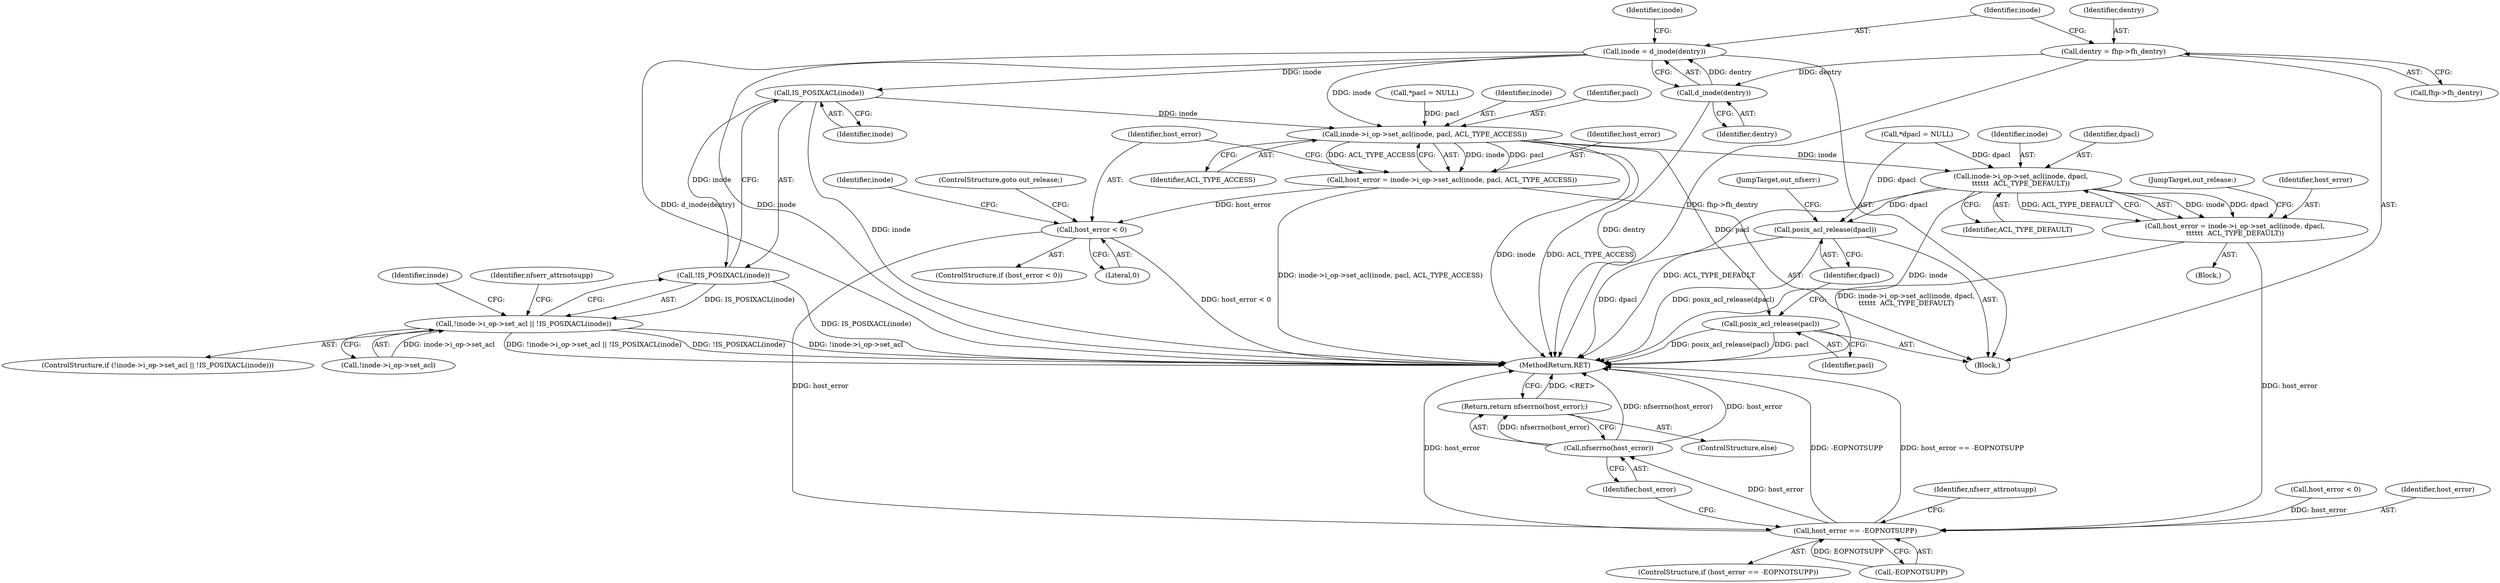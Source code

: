 digraph "1_linux_999653786df6954a31044528ac3f7a5dadca08f4_1@pointer" {
"1000138" [label="(Call,inode = d_inode(dentry))"];
"1000140" [label="(Call,d_inode(dentry))"];
"1000133" [label="(Call,dentry = fhp->fh_dentry)"];
"1000151" [label="(Call,IS_POSIXACL(inode))"];
"1000150" [label="(Call,!IS_POSIXACL(inode))"];
"1000143" [label="(Call,!inode->i_op->set_acl || !IS_POSIXACL(inode))"];
"1000186" [label="(Call,inode->i_op->set_acl(inode, pacl, ACL_TYPE_ACCESS))"];
"1000184" [label="(Call,host_error = inode->i_op->set_acl(inode, pacl, ACL_TYPE_ACCESS))"];
"1000191" [label="(Call,host_error < 0)"];
"1000214" [label="(Call,host_error == -EOPNOTSUPP)"];
"1000222" [label="(Call,nfserrno(host_error))"];
"1000221" [label="(Return,return nfserrno(host_error);)"];
"1000203" [label="(Call,inode->i_op->set_acl(inode, dpacl,\n\t\t\t\t\t\t  ACL_TYPE_DEFAULT))"];
"1000201" [label="(Call,host_error = inode->i_op->set_acl(inode, dpacl,\n\t\t\t\t\t\t  ACL_TYPE_DEFAULT))"];
"1000210" [label="(Call,posix_acl_release(dpacl))"];
"1000208" [label="(Call,posix_acl_release(pacl))"];
"1000189" [label="(Identifier,ACL_TYPE_ACCESS)"];
"1000206" [label="(Identifier,ACL_TYPE_DEFAULT)"];
"1000184" [label="(Call,host_error = inode->i_op->set_acl(inode, pacl, ACL_TYPE_ACCESS))"];
"1000142" [label="(ControlStructure,if (!inode->i_op->set_acl || !IS_POSIXACL(inode)))"];
"1000111" [label="(Call,*pacl = NULL)"];
"1000138" [label="(Call,inode = d_inode(dentry))"];
"1000220" [label="(ControlStructure,else)"];
"1000219" [label="(Identifier,nfserr_attrnotsupp)"];
"1000204" [label="(Identifier,inode)"];
"1000151" [label="(Call,IS_POSIXACL(inode))"];
"1000223" [label="(Identifier,host_error)"];
"1000221" [label="(Return,return nfserrno(host_error);)"];
"1000115" [label="(Call,*dpacl = NULL)"];
"1000144" [label="(Call,!inode->i_op->set_acl)"];
"1000194" [label="(ControlStructure,goto out_release;)"];
"1000180" [label="(Call,host_error < 0)"];
"1000212" [label="(JumpTarget,out_nfserr:)"];
"1000205" [label="(Identifier,dpacl)"];
"1000133" [label="(Call,dentry = fhp->fh_dentry)"];
"1000213" [label="(ControlStructure,if (host_error == -EOPNOTSUPP))"];
"1000141" [label="(Identifier,dentry)"];
"1000207" [label="(JumpTarget,out_release:)"];
"1000193" [label="(Literal,0)"];
"1000135" [label="(Call,fhp->fh_dentry)"];
"1000191" [label="(Call,host_error < 0)"];
"1000190" [label="(ControlStructure,if (host_error < 0))"];
"1000186" [label="(Call,inode->i_op->set_acl(inode, pacl, ACL_TYPE_ACCESS))"];
"1000147" [label="(Identifier,inode)"];
"1000208" [label="(Call,posix_acl_release(pacl))"];
"1000187" [label="(Identifier,inode)"];
"1000150" [label="(Call,!IS_POSIXACL(inode))"];
"1000152" [label="(Identifier,inode)"];
"1000211" [label="(Identifier,dpacl)"];
"1000216" [label="(Call,-EOPNOTSUPP)"];
"1000200" [label="(Block,)"];
"1000224" [label="(MethodReturn,RET)"];
"1000198" [label="(Identifier,inode)"];
"1000222" [label="(Call,nfserrno(host_error))"];
"1000192" [label="(Identifier,host_error)"];
"1000158" [label="(Identifier,inode)"];
"1000210" [label="(Call,posix_acl_release(dpacl))"];
"1000185" [label="(Identifier,host_error)"];
"1000214" [label="(Call,host_error == -EOPNOTSUPP)"];
"1000201" [label="(Call,host_error = inode->i_op->set_acl(inode, dpacl,\n\t\t\t\t\t\t  ACL_TYPE_DEFAULT))"];
"1000134" [label="(Identifier,dentry)"];
"1000203" [label="(Call,inode->i_op->set_acl(inode, dpacl,\n\t\t\t\t\t\t  ACL_TYPE_DEFAULT))"];
"1000209" [label="(Identifier,pacl)"];
"1000139" [label="(Identifier,inode)"];
"1000202" [label="(Identifier,host_error)"];
"1000154" [label="(Identifier,nfserr_attrnotsupp)"];
"1000143" [label="(Call,!inode->i_op->set_acl || !IS_POSIXACL(inode))"];
"1000215" [label="(Identifier,host_error)"];
"1000105" [label="(Block,)"];
"1000140" [label="(Call,d_inode(dentry))"];
"1000188" [label="(Identifier,pacl)"];
"1000138" -> "1000105"  [label="AST: "];
"1000138" -> "1000140"  [label="CFG: "];
"1000139" -> "1000138"  [label="AST: "];
"1000140" -> "1000138"  [label="AST: "];
"1000147" -> "1000138"  [label="CFG: "];
"1000138" -> "1000224"  [label="DDG: inode"];
"1000138" -> "1000224"  [label="DDG: d_inode(dentry)"];
"1000140" -> "1000138"  [label="DDG: dentry"];
"1000138" -> "1000151"  [label="DDG: inode"];
"1000138" -> "1000186"  [label="DDG: inode"];
"1000140" -> "1000141"  [label="CFG: "];
"1000141" -> "1000140"  [label="AST: "];
"1000140" -> "1000224"  [label="DDG: dentry"];
"1000133" -> "1000140"  [label="DDG: dentry"];
"1000133" -> "1000105"  [label="AST: "];
"1000133" -> "1000135"  [label="CFG: "];
"1000134" -> "1000133"  [label="AST: "];
"1000135" -> "1000133"  [label="AST: "];
"1000139" -> "1000133"  [label="CFG: "];
"1000133" -> "1000224"  [label="DDG: fhp->fh_dentry"];
"1000151" -> "1000150"  [label="AST: "];
"1000151" -> "1000152"  [label="CFG: "];
"1000152" -> "1000151"  [label="AST: "];
"1000150" -> "1000151"  [label="CFG: "];
"1000151" -> "1000224"  [label="DDG: inode"];
"1000151" -> "1000150"  [label="DDG: inode"];
"1000151" -> "1000186"  [label="DDG: inode"];
"1000150" -> "1000143"  [label="AST: "];
"1000143" -> "1000150"  [label="CFG: "];
"1000150" -> "1000224"  [label="DDG: IS_POSIXACL(inode)"];
"1000150" -> "1000143"  [label="DDG: IS_POSIXACL(inode)"];
"1000143" -> "1000142"  [label="AST: "];
"1000143" -> "1000144"  [label="CFG: "];
"1000144" -> "1000143"  [label="AST: "];
"1000154" -> "1000143"  [label="CFG: "];
"1000158" -> "1000143"  [label="CFG: "];
"1000143" -> "1000224"  [label="DDG: !inode->i_op->set_acl"];
"1000143" -> "1000224"  [label="DDG: !inode->i_op->set_acl || !IS_POSIXACL(inode)"];
"1000143" -> "1000224"  [label="DDG: !IS_POSIXACL(inode)"];
"1000144" -> "1000143"  [label="DDG: inode->i_op->set_acl"];
"1000186" -> "1000184"  [label="AST: "];
"1000186" -> "1000189"  [label="CFG: "];
"1000187" -> "1000186"  [label="AST: "];
"1000188" -> "1000186"  [label="AST: "];
"1000189" -> "1000186"  [label="AST: "];
"1000184" -> "1000186"  [label="CFG: "];
"1000186" -> "1000224"  [label="DDG: inode"];
"1000186" -> "1000224"  [label="DDG: ACL_TYPE_ACCESS"];
"1000186" -> "1000184"  [label="DDG: inode"];
"1000186" -> "1000184"  [label="DDG: pacl"];
"1000186" -> "1000184"  [label="DDG: ACL_TYPE_ACCESS"];
"1000111" -> "1000186"  [label="DDG: pacl"];
"1000186" -> "1000203"  [label="DDG: inode"];
"1000186" -> "1000208"  [label="DDG: pacl"];
"1000184" -> "1000105"  [label="AST: "];
"1000185" -> "1000184"  [label="AST: "];
"1000192" -> "1000184"  [label="CFG: "];
"1000184" -> "1000224"  [label="DDG: inode->i_op->set_acl(inode, pacl, ACL_TYPE_ACCESS)"];
"1000184" -> "1000191"  [label="DDG: host_error"];
"1000191" -> "1000190"  [label="AST: "];
"1000191" -> "1000193"  [label="CFG: "];
"1000192" -> "1000191"  [label="AST: "];
"1000193" -> "1000191"  [label="AST: "];
"1000194" -> "1000191"  [label="CFG: "];
"1000198" -> "1000191"  [label="CFG: "];
"1000191" -> "1000224"  [label="DDG: host_error < 0"];
"1000191" -> "1000214"  [label="DDG: host_error"];
"1000214" -> "1000213"  [label="AST: "];
"1000214" -> "1000216"  [label="CFG: "];
"1000215" -> "1000214"  [label="AST: "];
"1000216" -> "1000214"  [label="AST: "];
"1000219" -> "1000214"  [label="CFG: "];
"1000223" -> "1000214"  [label="CFG: "];
"1000214" -> "1000224"  [label="DDG: -EOPNOTSUPP"];
"1000214" -> "1000224"  [label="DDG: host_error == -EOPNOTSUPP"];
"1000214" -> "1000224"  [label="DDG: host_error"];
"1000180" -> "1000214"  [label="DDG: host_error"];
"1000201" -> "1000214"  [label="DDG: host_error"];
"1000216" -> "1000214"  [label="DDG: EOPNOTSUPP"];
"1000214" -> "1000222"  [label="DDG: host_error"];
"1000222" -> "1000221"  [label="AST: "];
"1000222" -> "1000223"  [label="CFG: "];
"1000223" -> "1000222"  [label="AST: "];
"1000221" -> "1000222"  [label="CFG: "];
"1000222" -> "1000224"  [label="DDG: host_error"];
"1000222" -> "1000224"  [label="DDG: nfserrno(host_error)"];
"1000222" -> "1000221"  [label="DDG: nfserrno(host_error)"];
"1000221" -> "1000220"  [label="AST: "];
"1000224" -> "1000221"  [label="CFG: "];
"1000221" -> "1000224"  [label="DDG: <RET>"];
"1000203" -> "1000201"  [label="AST: "];
"1000203" -> "1000206"  [label="CFG: "];
"1000204" -> "1000203"  [label="AST: "];
"1000205" -> "1000203"  [label="AST: "];
"1000206" -> "1000203"  [label="AST: "];
"1000201" -> "1000203"  [label="CFG: "];
"1000203" -> "1000224"  [label="DDG: ACL_TYPE_DEFAULT"];
"1000203" -> "1000224"  [label="DDG: inode"];
"1000203" -> "1000201"  [label="DDG: inode"];
"1000203" -> "1000201"  [label="DDG: dpacl"];
"1000203" -> "1000201"  [label="DDG: ACL_TYPE_DEFAULT"];
"1000115" -> "1000203"  [label="DDG: dpacl"];
"1000203" -> "1000210"  [label="DDG: dpacl"];
"1000201" -> "1000200"  [label="AST: "];
"1000202" -> "1000201"  [label="AST: "];
"1000207" -> "1000201"  [label="CFG: "];
"1000201" -> "1000224"  [label="DDG: inode->i_op->set_acl(inode, dpacl,\n\t\t\t\t\t\t  ACL_TYPE_DEFAULT)"];
"1000210" -> "1000105"  [label="AST: "];
"1000210" -> "1000211"  [label="CFG: "];
"1000211" -> "1000210"  [label="AST: "];
"1000212" -> "1000210"  [label="CFG: "];
"1000210" -> "1000224"  [label="DDG: posix_acl_release(dpacl)"];
"1000210" -> "1000224"  [label="DDG: dpacl"];
"1000115" -> "1000210"  [label="DDG: dpacl"];
"1000208" -> "1000105"  [label="AST: "];
"1000208" -> "1000209"  [label="CFG: "];
"1000209" -> "1000208"  [label="AST: "];
"1000211" -> "1000208"  [label="CFG: "];
"1000208" -> "1000224"  [label="DDG: pacl"];
"1000208" -> "1000224"  [label="DDG: posix_acl_release(pacl)"];
}
